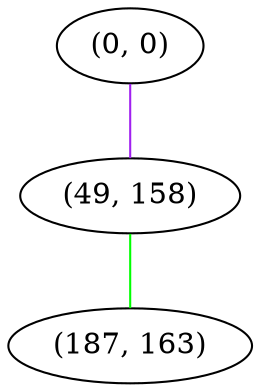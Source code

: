 graph "" {
"(0, 0)";
"(49, 158)";
"(187, 163)";
"(0, 0)" -- "(49, 158)"  [color=purple, key=0, weight=4];
"(49, 158)" -- "(187, 163)"  [color=green, key=0, weight=2];
}

